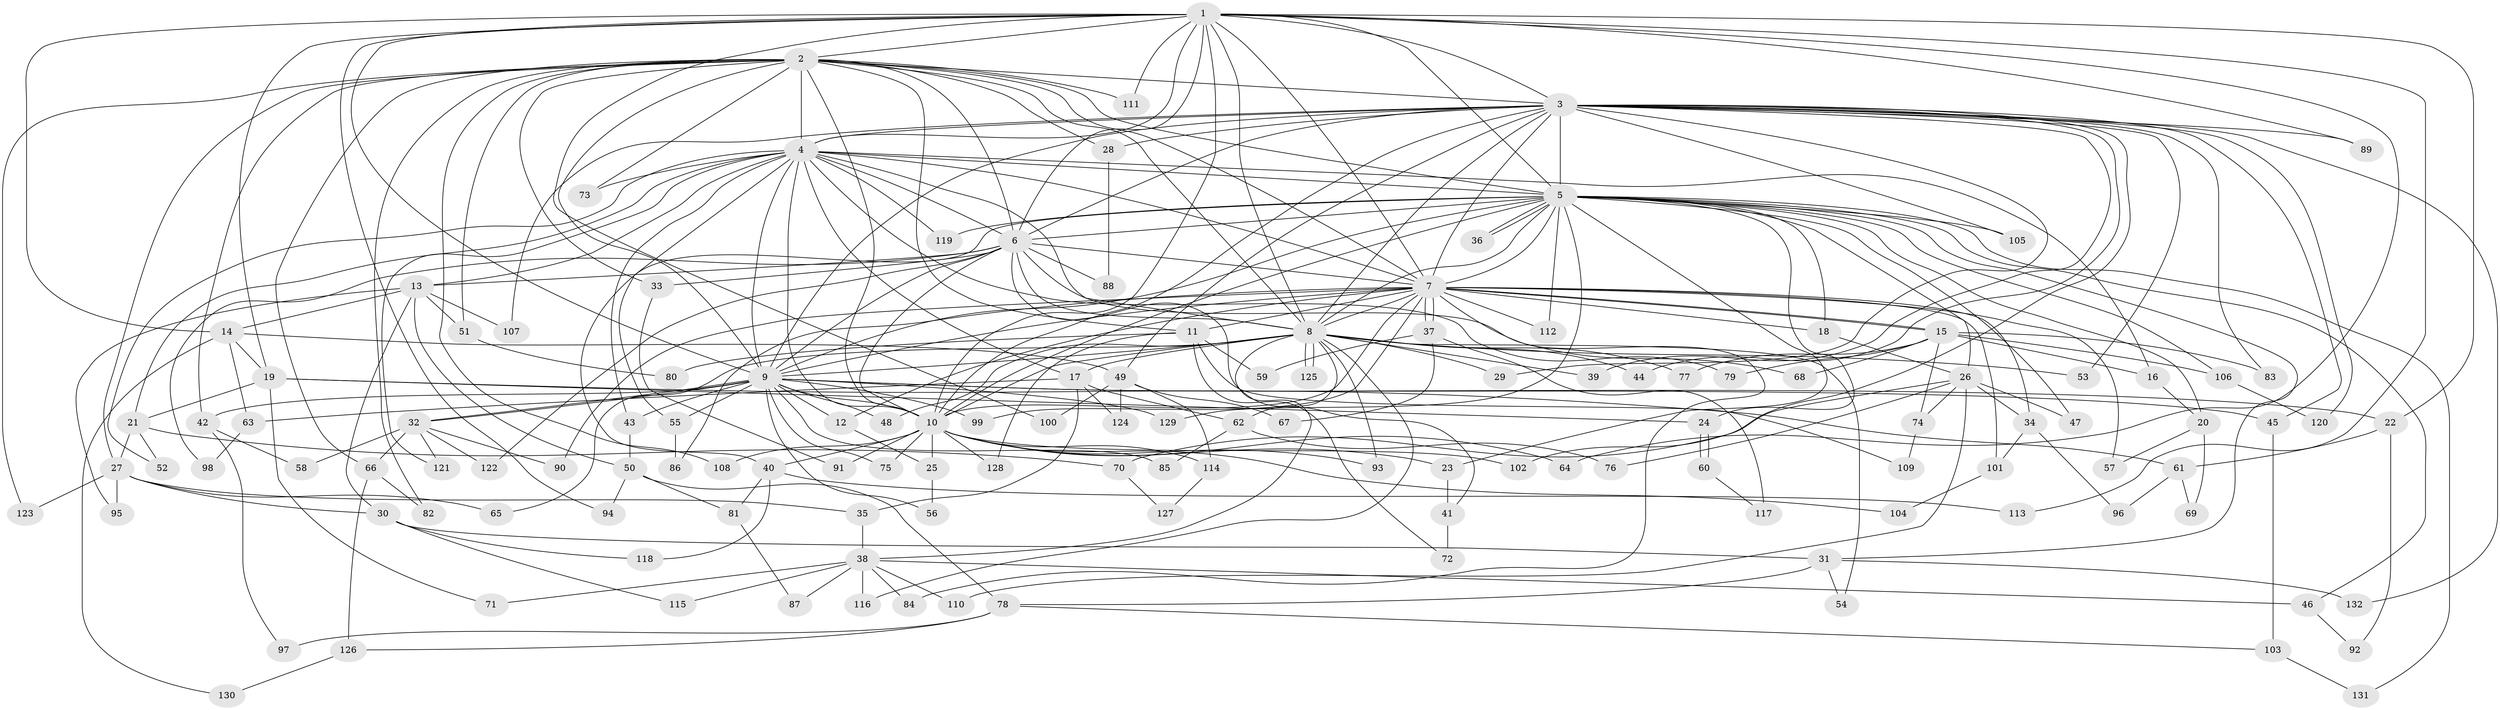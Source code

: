 // Generated by graph-tools (version 1.1) at 2025/34/03/09/25 02:34:42]
// undirected, 132 vertices, 289 edges
graph export_dot {
graph [start="1"]
  node [color=gray90,style=filled];
  1;
  2;
  3;
  4;
  5;
  6;
  7;
  8;
  9;
  10;
  11;
  12;
  13;
  14;
  15;
  16;
  17;
  18;
  19;
  20;
  21;
  22;
  23;
  24;
  25;
  26;
  27;
  28;
  29;
  30;
  31;
  32;
  33;
  34;
  35;
  36;
  37;
  38;
  39;
  40;
  41;
  42;
  43;
  44;
  45;
  46;
  47;
  48;
  49;
  50;
  51;
  52;
  53;
  54;
  55;
  56;
  57;
  58;
  59;
  60;
  61;
  62;
  63;
  64;
  65;
  66;
  67;
  68;
  69;
  70;
  71;
  72;
  73;
  74;
  75;
  76;
  77;
  78;
  79;
  80;
  81;
  82;
  83;
  84;
  85;
  86;
  87;
  88;
  89;
  90;
  91;
  92;
  93;
  94;
  95;
  96;
  97;
  98;
  99;
  100;
  101;
  102;
  103;
  104;
  105;
  106;
  107;
  108;
  109;
  110;
  111;
  112;
  113;
  114;
  115;
  116;
  117;
  118;
  119;
  120;
  121;
  122;
  123;
  124;
  125;
  126;
  127;
  128;
  129;
  130;
  131;
  132;
  1 -- 2;
  1 -- 3;
  1 -- 4;
  1 -- 5;
  1 -- 6;
  1 -- 7;
  1 -- 8;
  1 -- 9;
  1 -- 10;
  1 -- 14;
  1 -- 19;
  1 -- 22;
  1 -- 64;
  1 -- 89;
  1 -- 94;
  1 -- 100;
  1 -- 111;
  1 -- 113;
  2 -- 3;
  2 -- 4;
  2 -- 5;
  2 -- 6;
  2 -- 7;
  2 -- 8;
  2 -- 9;
  2 -- 10;
  2 -- 11;
  2 -- 27;
  2 -- 28;
  2 -- 33;
  2 -- 42;
  2 -- 51;
  2 -- 66;
  2 -- 73;
  2 -- 82;
  2 -- 108;
  2 -- 111;
  2 -- 123;
  3 -- 4;
  3 -- 5;
  3 -- 6;
  3 -- 7;
  3 -- 8;
  3 -- 9;
  3 -- 10;
  3 -- 28;
  3 -- 29;
  3 -- 39;
  3 -- 44;
  3 -- 45;
  3 -- 49;
  3 -- 53;
  3 -- 83;
  3 -- 89;
  3 -- 102;
  3 -- 105;
  3 -- 107;
  3 -- 120;
  3 -- 132;
  4 -- 5;
  4 -- 6;
  4 -- 7;
  4 -- 8;
  4 -- 9;
  4 -- 10;
  4 -- 13;
  4 -- 16;
  4 -- 17;
  4 -- 21;
  4 -- 43;
  4 -- 52;
  4 -- 55;
  4 -- 73;
  4 -- 79;
  4 -- 119;
  4 -- 121;
  5 -- 6;
  5 -- 7;
  5 -- 8;
  5 -- 9;
  5 -- 10;
  5 -- 18;
  5 -- 20;
  5 -- 23;
  5 -- 24;
  5 -- 26;
  5 -- 31;
  5 -- 36;
  5 -- 36;
  5 -- 40;
  5 -- 46;
  5 -- 47;
  5 -- 105;
  5 -- 106;
  5 -- 112;
  5 -- 119;
  5 -- 129;
  5 -- 131;
  6 -- 7;
  6 -- 8;
  6 -- 9;
  6 -- 10;
  6 -- 13;
  6 -- 33;
  6 -- 41;
  6 -- 68;
  6 -- 88;
  6 -- 98;
  6 -- 122;
  7 -- 8;
  7 -- 9;
  7 -- 10;
  7 -- 11;
  7 -- 12;
  7 -- 15;
  7 -- 15;
  7 -- 18;
  7 -- 34;
  7 -- 37;
  7 -- 37;
  7 -- 57;
  7 -- 84;
  7 -- 86;
  7 -- 90;
  7 -- 99;
  7 -- 101;
  7 -- 112;
  8 -- 9;
  8 -- 10;
  8 -- 17;
  8 -- 29;
  8 -- 38;
  8 -- 39;
  8 -- 44;
  8 -- 48;
  8 -- 53;
  8 -- 54;
  8 -- 62;
  8 -- 65;
  8 -- 77;
  8 -- 93;
  8 -- 116;
  8 -- 125;
  8 -- 125;
  9 -- 10;
  9 -- 12;
  9 -- 22;
  9 -- 32;
  9 -- 32;
  9 -- 42;
  9 -- 43;
  9 -- 45;
  9 -- 48;
  9 -- 55;
  9 -- 56;
  9 -- 75;
  9 -- 85;
  9 -- 99;
  9 -- 129;
  10 -- 23;
  10 -- 25;
  10 -- 40;
  10 -- 64;
  10 -- 75;
  10 -- 91;
  10 -- 93;
  10 -- 102;
  10 -- 104;
  10 -- 108;
  10 -- 114;
  10 -- 128;
  11 -- 59;
  11 -- 72;
  11 -- 80;
  11 -- 109;
  11 -- 128;
  12 -- 25;
  13 -- 14;
  13 -- 30;
  13 -- 50;
  13 -- 51;
  13 -- 95;
  13 -- 107;
  14 -- 19;
  14 -- 49;
  14 -- 63;
  14 -- 130;
  15 -- 16;
  15 -- 68;
  15 -- 74;
  15 -- 77;
  15 -- 79;
  15 -- 83;
  15 -- 106;
  16 -- 20;
  17 -- 35;
  17 -- 62;
  17 -- 63;
  17 -- 124;
  18 -- 26;
  19 -- 21;
  19 -- 24;
  19 -- 61;
  19 -- 71;
  20 -- 57;
  20 -- 69;
  21 -- 27;
  21 -- 52;
  21 -- 70;
  22 -- 61;
  22 -- 92;
  23 -- 41;
  24 -- 60;
  24 -- 60;
  25 -- 56;
  26 -- 34;
  26 -- 47;
  26 -- 70;
  26 -- 74;
  26 -- 76;
  26 -- 110;
  27 -- 30;
  27 -- 35;
  27 -- 65;
  27 -- 95;
  27 -- 123;
  28 -- 88;
  30 -- 31;
  30 -- 115;
  30 -- 118;
  31 -- 54;
  31 -- 78;
  31 -- 132;
  32 -- 58;
  32 -- 66;
  32 -- 90;
  32 -- 121;
  32 -- 122;
  33 -- 91;
  34 -- 96;
  34 -- 101;
  35 -- 38;
  37 -- 59;
  37 -- 67;
  37 -- 117;
  38 -- 46;
  38 -- 71;
  38 -- 84;
  38 -- 87;
  38 -- 110;
  38 -- 115;
  38 -- 116;
  40 -- 81;
  40 -- 113;
  40 -- 118;
  41 -- 72;
  42 -- 58;
  42 -- 97;
  43 -- 50;
  45 -- 103;
  46 -- 92;
  49 -- 67;
  49 -- 100;
  49 -- 114;
  49 -- 124;
  50 -- 78;
  50 -- 81;
  50 -- 94;
  51 -- 80;
  55 -- 86;
  60 -- 117;
  61 -- 69;
  61 -- 96;
  62 -- 76;
  62 -- 85;
  63 -- 98;
  66 -- 82;
  66 -- 126;
  70 -- 127;
  74 -- 109;
  78 -- 97;
  78 -- 103;
  78 -- 126;
  81 -- 87;
  101 -- 104;
  103 -- 131;
  106 -- 120;
  114 -- 127;
  126 -- 130;
}
